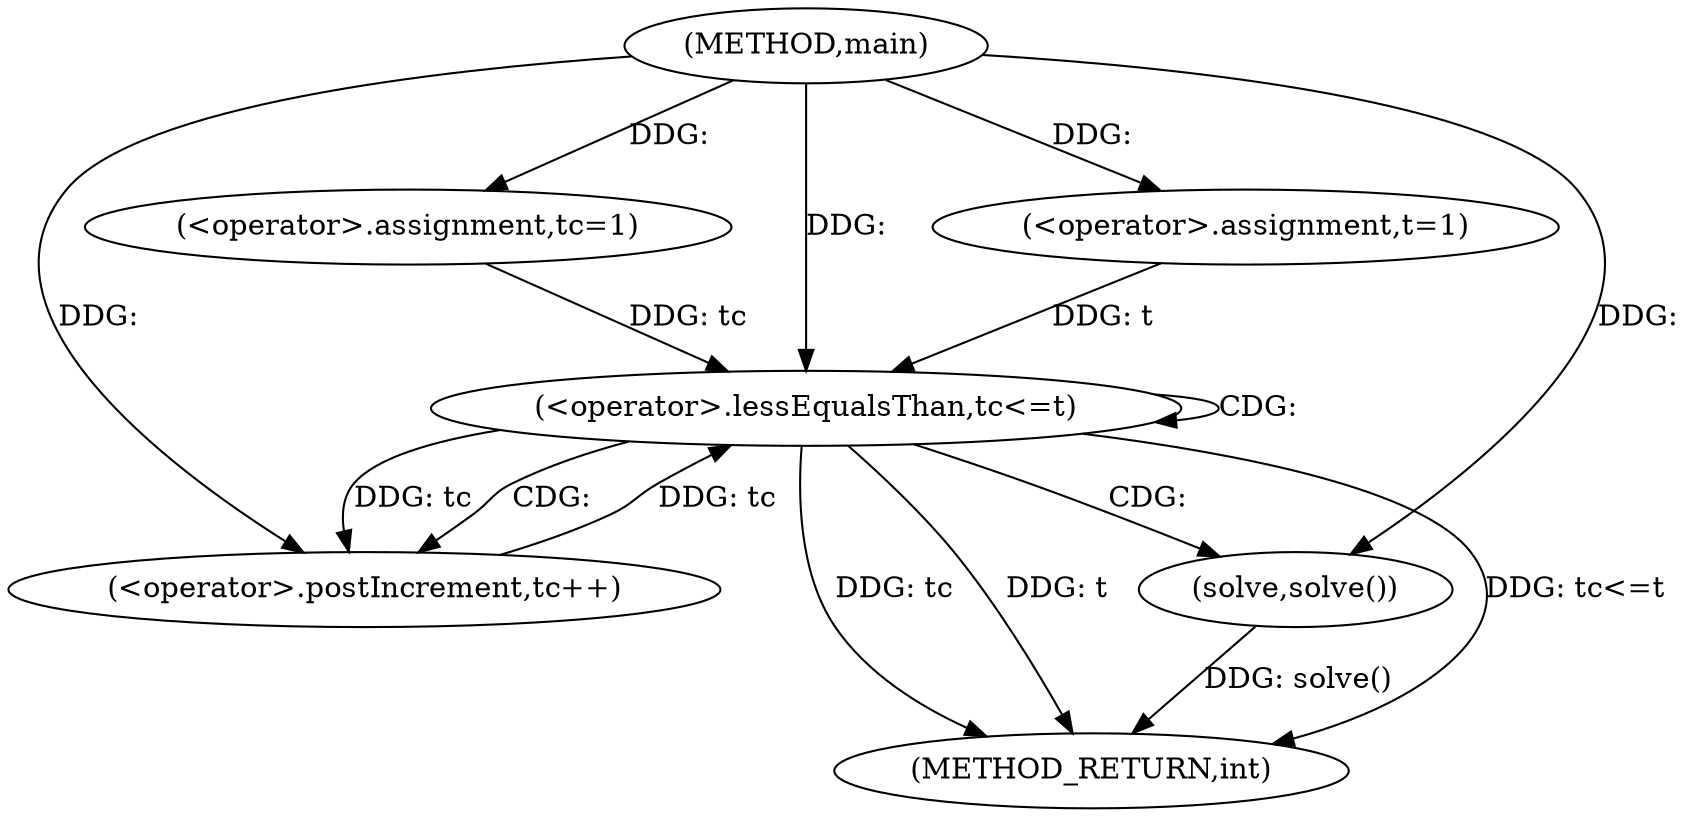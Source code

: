 digraph "main" {  
"1000449" [label = "(METHOD,main)" ]
"1000467" [label = "(METHOD_RETURN,int)" ]
"1000452" [label = "(<operator>.assignment,t=1)" ]
"1000457" [label = "(<operator>.assignment,tc=1)" ]
"1000460" [label = "(<operator>.lessEqualsThan,tc<=t)" ]
"1000463" [label = "(<operator>.postIncrement,tc++)" ]
"1000466" [label = "(solve,solve())" ]
  "1000460" -> "1000467"  [ label = "DDG: tc"] 
  "1000460" -> "1000467"  [ label = "DDG: t"] 
  "1000460" -> "1000467"  [ label = "DDG: tc<=t"] 
  "1000466" -> "1000467"  [ label = "DDG: solve()"] 
  "1000449" -> "1000452"  [ label = "DDG: "] 
  "1000449" -> "1000457"  [ label = "DDG: "] 
  "1000457" -> "1000460"  [ label = "DDG: tc"] 
  "1000463" -> "1000460"  [ label = "DDG: tc"] 
  "1000449" -> "1000460"  [ label = "DDG: "] 
  "1000452" -> "1000460"  [ label = "DDG: t"] 
  "1000460" -> "1000463"  [ label = "DDG: tc"] 
  "1000449" -> "1000463"  [ label = "DDG: "] 
  "1000449" -> "1000466"  [ label = "DDG: "] 
  "1000460" -> "1000463"  [ label = "CDG: "] 
  "1000460" -> "1000460"  [ label = "CDG: "] 
  "1000460" -> "1000466"  [ label = "CDG: "] 
}
